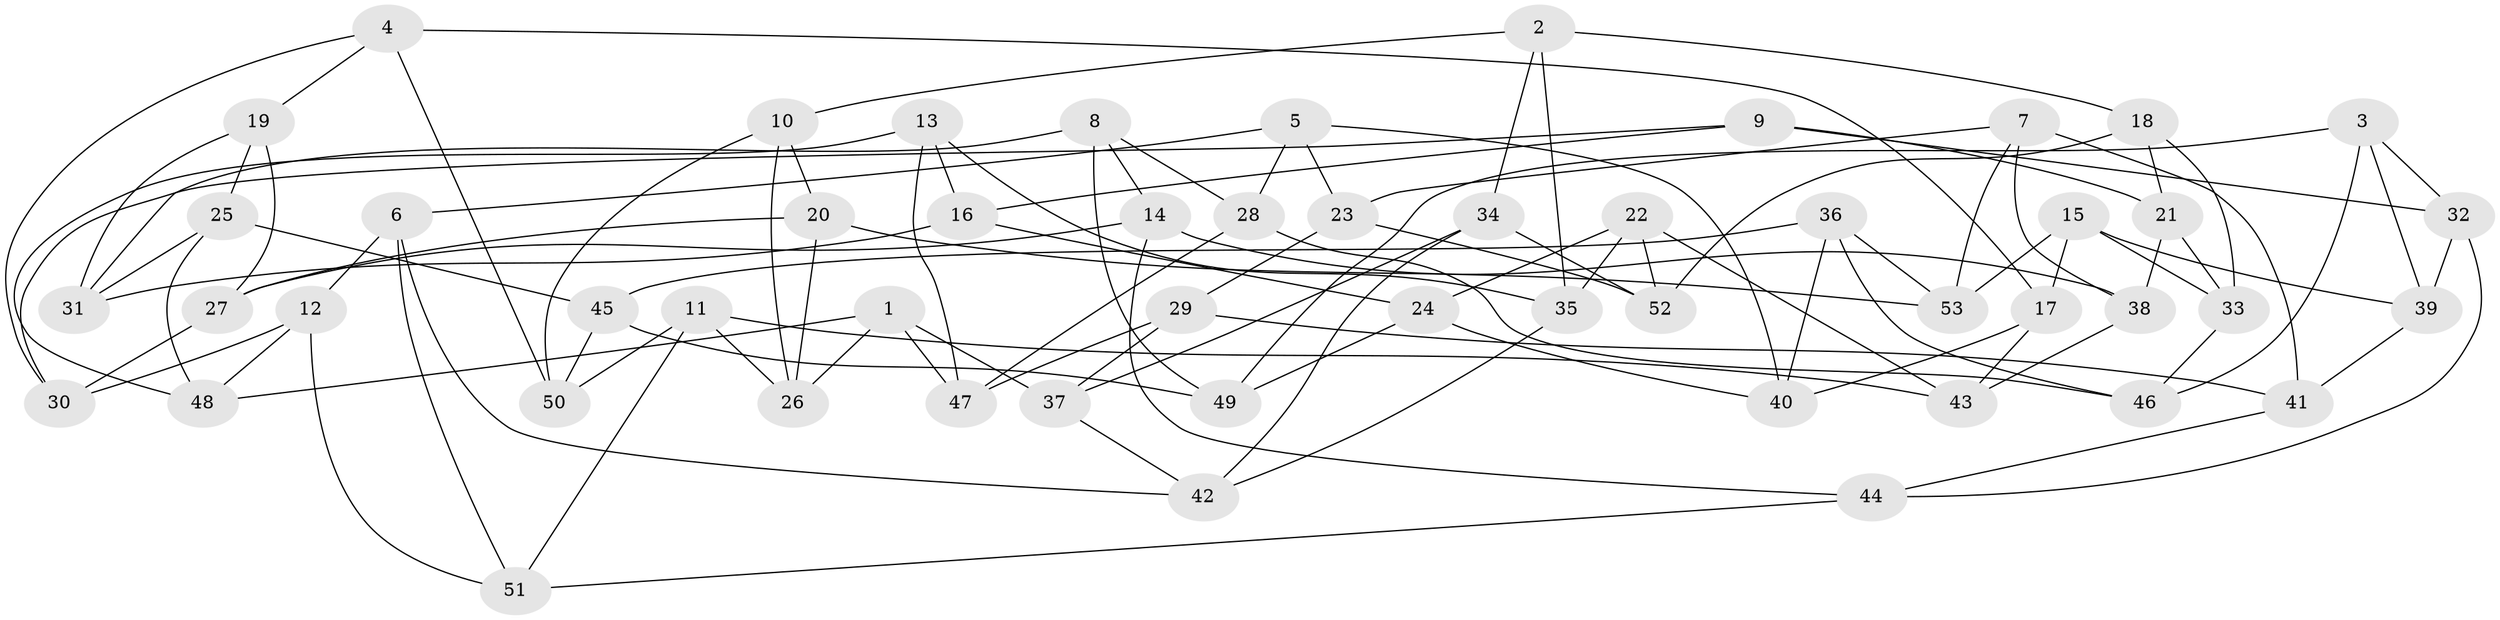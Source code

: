 // Generated by graph-tools (version 1.1) at 2025/50/03/09/25 03:50:44]
// undirected, 53 vertices, 106 edges
graph export_dot {
graph [start="1"]
  node [color=gray90,style=filled];
  1;
  2;
  3;
  4;
  5;
  6;
  7;
  8;
  9;
  10;
  11;
  12;
  13;
  14;
  15;
  16;
  17;
  18;
  19;
  20;
  21;
  22;
  23;
  24;
  25;
  26;
  27;
  28;
  29;
  30;
  31;
  32;
  33;
  34;
  35;
  36;
  37;
  38;
  39;
  40;
  41;
  42;
  43;
  44;
  45;
  46;
  47;
  48;
  49;
  50;
  51;
  52;
  53;
  1 -- 26;
  1 -- 48;
  1 -- 47;
  1 -- 37;
  2 -- 10;
  2 -- 18;
  2 -- 35;
  2 -- 34;
  3 -- 32;
  3 -- 49;
  3 -- 39;
  3 -- 46;
  4 -- 17;
  4 -- 50;
  4 -- 19;
  4 -- 30;
  5 -- 28;
  5 -- 6;
  5 -- 40;
  5 -- 23;
  6 -- 42;
  6 -- 51;
  6 -- 12;
  7 -- 23;
  7 -- 41;
  7 -- 53;
  7 -- 38;
  8 -- 31;
  8 -- 49;
  8 -- 14;
  8 -- 28;
  9 -- 32;
  9 -- 30;
  9 -- 16;
  9 -- 21;
  10 -- 26;
  10 -- 50;
  10 -- 20;
  11 -- 50;
  11 -- 26;
  11 -- 43;
  11 -- 51;
  12 -- 51;
  12 -- 48;
  12 -- 30;
  13 -- 35;
  13 -- 16;
  13 -- 48;
  13 -- 47;
  14 -- 27;
  14 -- 38;
  14 -- 44;
  15 -- 33;
  15 -- 39;
  15 -- 17;
  15 -- 53;
  16 -- 31;
  16 -- 24;
  17 -- 40;
  17 -- 43;
  18 -- 52;
  18 -- 33;
  18 -- 21;
  19 -- 27;
  19 -- 25;
  19 -- 31;
  20 -- 53;
  20 -- 27;
  20 -- 26;
  21 -- 33;
  21 -- 38;
  22 -- 43;
  22 -- 52;
  22 -- 35;
  22 -- 24;
  23 -- 29;
  23 -- 52;
  24 -- 49;
  24 -- 40;
  25 -- 48;
  25 -- 31;
  25 -- 45;
  27 -- 30;
  28 -- 46;
  28 -- 47;
  29 -- 37;
  29 -- 41;
  29 -- 47;
  32 -- 39;
  32 -- 44;
  33 -- 46;
  34 -- 42;
  34 -- 37;
  34 -- 52;
  35 -- 42;
  36 -- 46;
  36 -- 45;
  36 -- 53;
  36 -- 40;
  37 -- 42;
  38 -- 43;
  39 -- 41;
  41 -- 44;
  44 -- 51;
  45 -- 49;
  45 -- 50;
}
